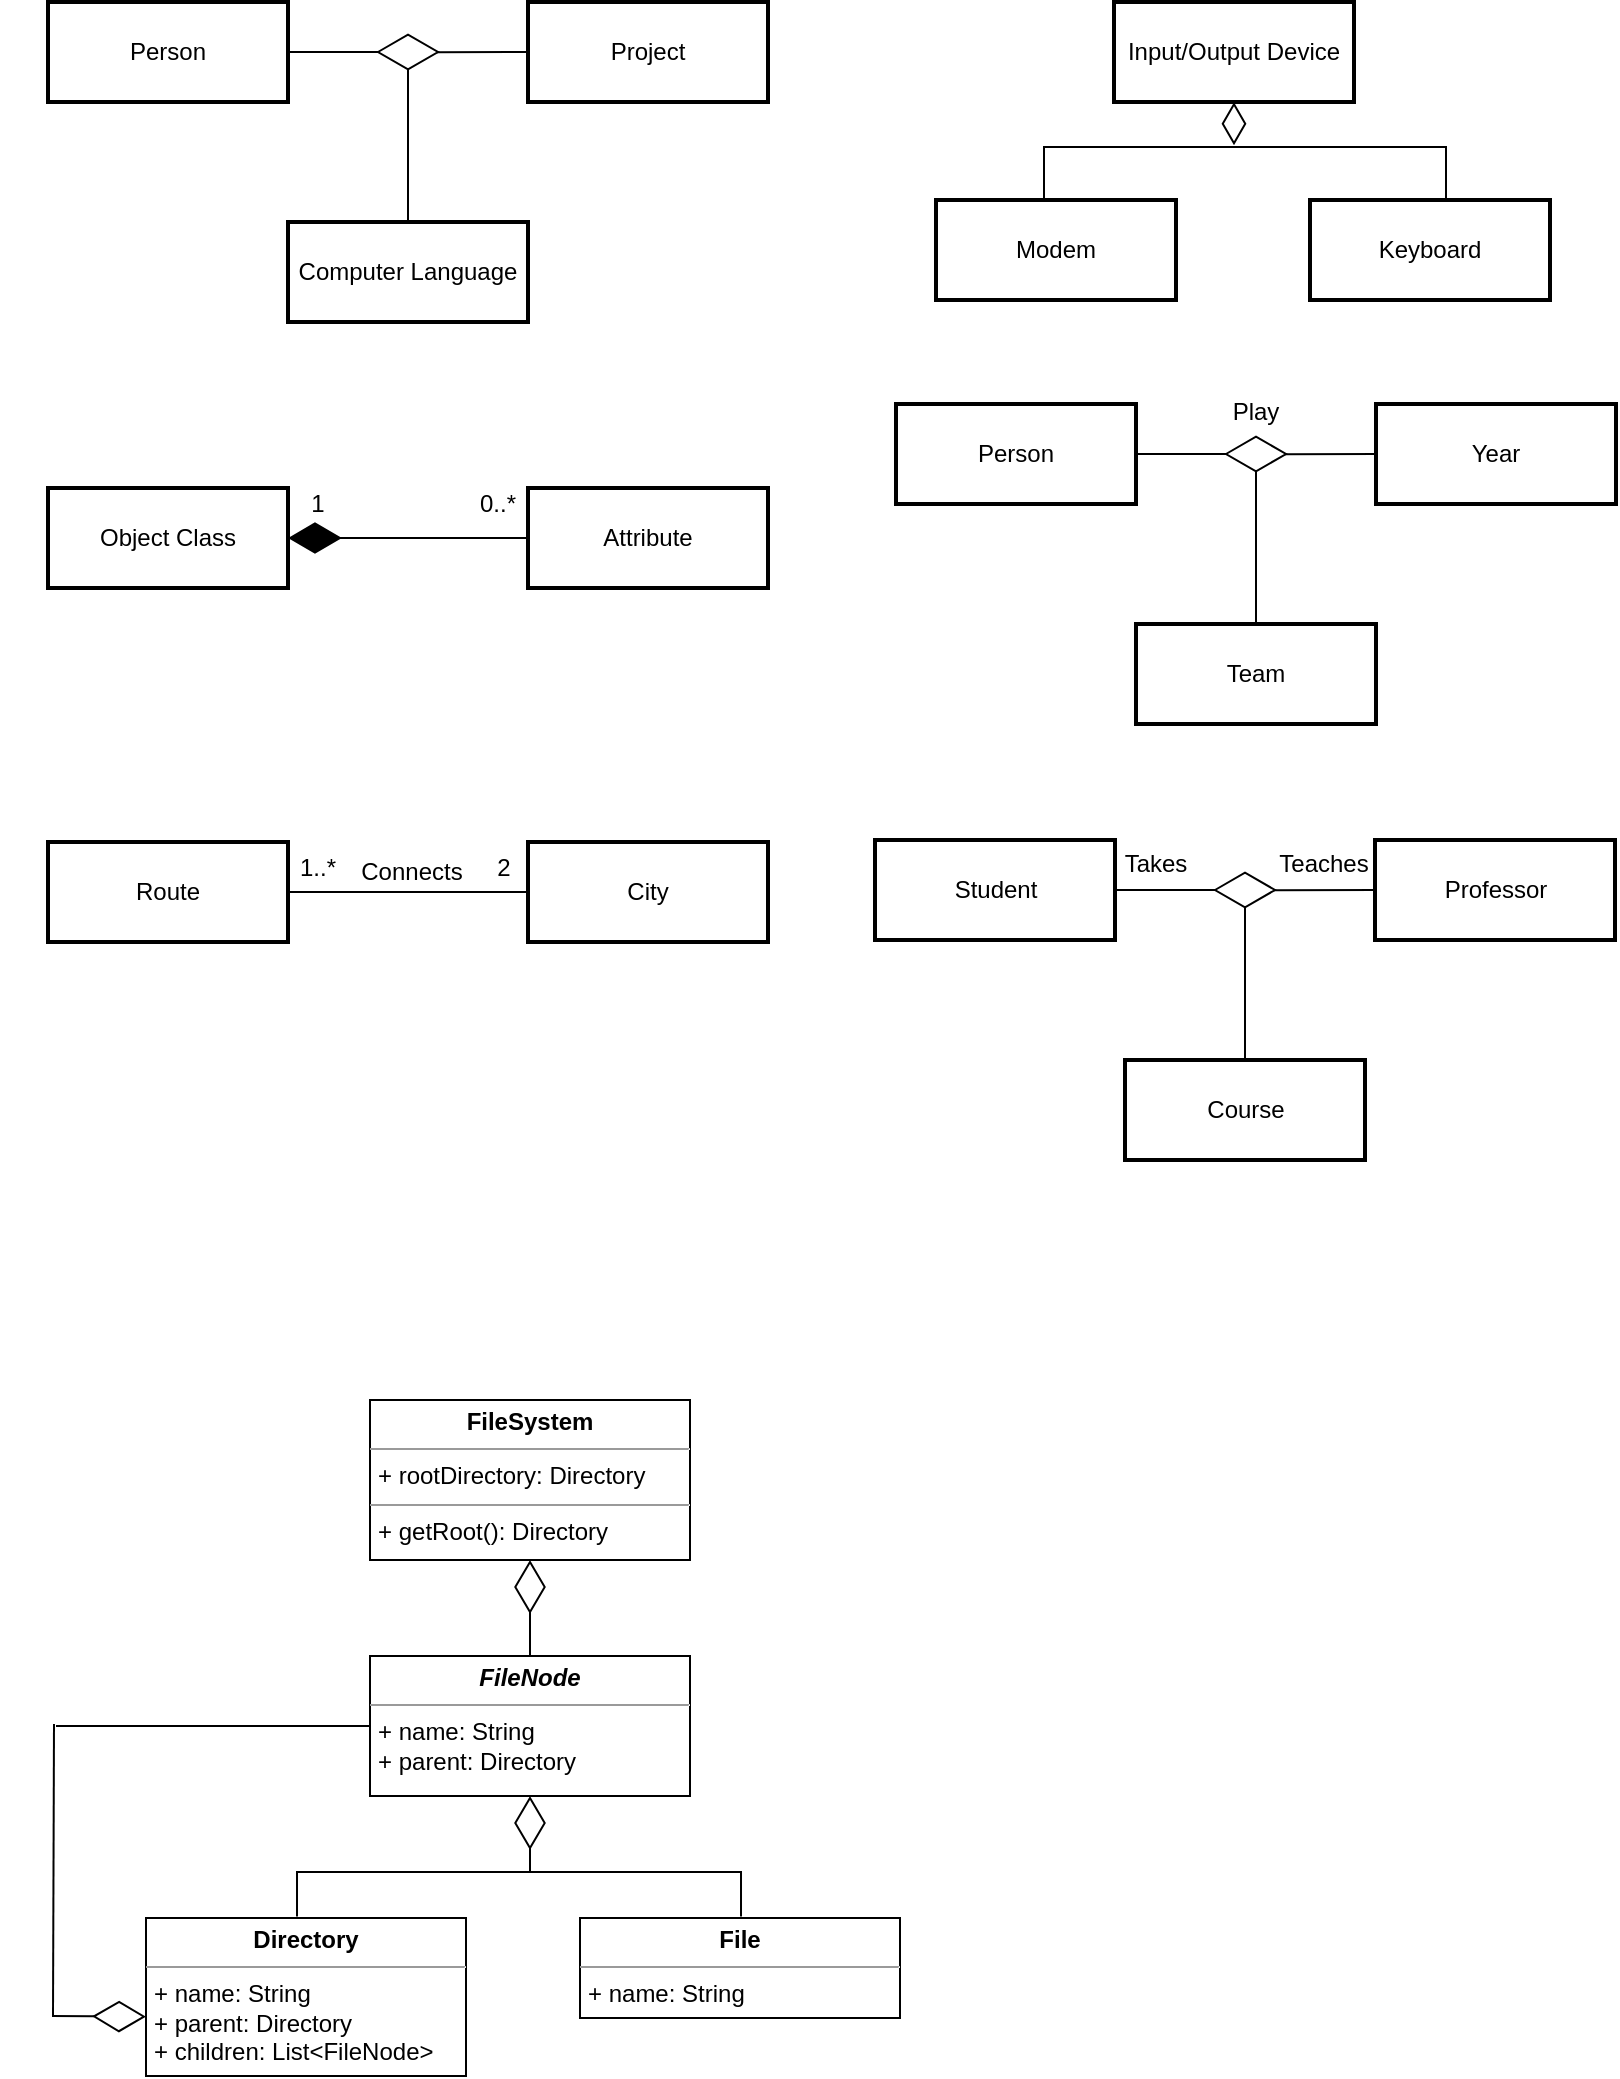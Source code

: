 <mxfile version="21.1.1" type="github">
  <diagram name="Page-1" id="EoTJbLXpDszvz9lnf5T_">
    <mxGraphModel dx="1900" dy="602" grid="0" gridSize="10" guides="1" tooltips="1" connect="1" arrows="1" fold="1" page="1" pageScale="1" pageWidth="850" pageHeight="1100" math="0" shadow="0">
      <root>
        <mxCell id="0" />
        <mxCell id="1" parent="0" />
        <mxCell id="SA4KDHgM7VU6tI5pNKnn-1" value="Person" style="rounded=0;whiteSpace=wrap;html=1;strokeWidth=2;" vertex="1" parent="1">
          <mxGeometry x="22" y="33" width="120" height="50" as="geometry" />
        </mxCell>
        <mxCell id="SA4KDHgM7VU6tI5pNKnn-2" value="Project" style="rounded=0;whiteSpace=wrap;html=1;strokeWidth=2;" vertex="1" parent="1">
          <mxGeometry x="262" y="33" width="120" height="50" as="geometry" />
        </mxCell>
        <mxCell id="SA4KDHgM7VU6tI5pNKnn-3" value="Computer Language" style="rounded=0;whiteSpace=wrap;html=1;strokeWidth=2;" vertex="1" parent="1">
          <mxGeometry x="142" y="143" width="120" height="50" as="geometry" />
        </mxCell>
        <mxCell id="SA4KDHgM7VU6tI5pNKnn-4" value="" style="html=1;whiteSpace=wrap;aspect=fixed;shape=isoRectangle;" vertex="1" parent="1">
          <mxGeometry x="187" y="49" width="30" height="18" as="geometry" />
        </mxCell>
        <mxCell id="SA4KDHgM7VU6tI5pNKnn-5" value="" style="endArrow=none;html=1;rounded=0;exitX=0.5;exitY=0;exitDx=0;exitDy=0;" edge="1" parent="1" source="SA4KDHgM7VU6tI5pNKnn-3">
          <mxGeometry width="50" height="50" relative="1" as="geometry">
            <mxPoint x="152" y="117" as="sourcePoint" />
            <mxPoint x="202" y="67" as="targetPoint" />
          </mxGeometry>
        </mxCell>
        <mxCell id="SA4KDHgM7VU6tI5pNKnn-6" value="" style="endArrow=none;html=1;rounded=0;exitX=1;exitY=0.5;exitDx=0;exitDy=0;entryX=0.033;entryY=0.5;entryDx=0;entryDy=0;entryPerimeter=0;" edge="1" parent="1" source="SA4KDHgM7VU6tI5pNKnn-1" target="SA4KDHgM7VU6tI5pNKnn-4">
          <mxGeometry width="50" height="50" relative="1" as="geometry">
            <mxPoint x="552" y="333" as="sourcePoint" />
            <mxPoint x="192" y="58" as="targetPoint" />
          </mxGeometry>
        </mxCell>
        <mxCell id="SA4KDHgM7VU6tI5pNKnn-8" value="" style="endArrow=none;html=1;rounded=0;entryX=0;entryY=0.5;entryDx=0;entryDy=0;startSize=6;exitX=0.976;exitY=0.508;exitDx=0;exitDy=0;exitPerimeter=0;" edge="1" parent="1" source="SA4KDHgM7VU6tI5pNKnn-4" target="SA4KDHgM7VU6tI5pNKnn-2">
          <mxGeometry width="50" height="50" relative="1" as="geometry">
            <mxPoint x="222" y="58" as="sourcePoint" />
            <mxPoint x="602" y="283" as="targetPoint" />
          </mxGeometry>
        </mxCell>
        <mxCell id="SA4KDHgM7VU6tI5pNKnn-9" value="Input/Output Device" style="rounded=0;whiteSpace=wrap;html=1;strokeWidth=2;" vertex="1" parent="1">
          <mxGeometry x="555" y="33" width="120" height="50" as="geometry" />
        </mxCell>
        <mxCell id="SA4KDHgM7VU6tI5pNKnn-10" value="Modem" style="rounded=0;whiteSpace=wrap;html=1;strokeWidth=2;" vertex="1" parent="1">
          <mxGeometry x="466" y="132" width="120" height="50" as="geometry" />
        </mxCell>
        <mxCell id="SA4KDHgM7VU6tI5pNKnn-11" value="Keyboard" style="rounded=0;whiteSpace=wrap;html=1;strokeWidth=2;" vertex="1" parent="1">
          <mxGeometry x="653" y="132" width="120" height="50" as="geometry" />
        </mxCell>
        <mxCell id="SA4KDHgM7VU6tI5pNKnn-14" value="" style="strokeWidth=1;html=1;shape=mxgraph.flowchart.annotation_1;align=left;pointerEvents=1;rotation=90;" vertex="1" parent="1">
          <mxGeometry x="607.75" y="17.75" width="25.5" height="201" as="geometry" />
        </mxCell>
        <mxCell id="SA4KDHgM7VU6tI5pNKnn-15" value="" style="html=1;whiteSpace=wrap;aspect=fixed;shape=isoRectangle;rotation=90;" vertex="1" parent="1">
          <mxGeometry x="605.25" y="88" width="19.5" height="11.7" as="geometry" />
        </mxCell>
        <mxCell id="SA4KDHgM7VU6tI5pNKnn-18" value="Object Class" style="rounded=0;whiteSpace=wrap;html=1;strokeWidth=2;" vertex="1" parent="1">
          <mxGeometry x="22" y="276" width="120" height="50" as="geometry" />
        </mxCell>
        <mxCell id="SA4KDHgM7VU6tI5pNKnn-19" value="Attribute" style="rounded=0;whiteSpace=wrap;html=1;strokeWidth=2;" vertex="1" parent="1">
          <mxGeometry x="262" y="276" width="120" height="50" as="geometry" />
        </mxCell>
        <mxCell id="SA4KDHgM7VU6tI5pNKnn-20" value="" style="endArrow=diamondThin;endFill=1;endSize=24;html=1;rounded=0;exitX=0;exitY=0.5;exitDx=0;exitDy=0;" edge="1" parent="1" source="SA4KDHgM7VU6tI5pNKnn-19" target="SA4KDHgM7VU6tI5pNKnn-18">
          <mxGeometry width="160" relative="1" as="geometry">
            <mxPoint x="260" y="303" as="sourcePoint" />
            <mxPoint x="547" y="314" as="targetPoint" />
          </mxGeometry>
        </mxCell>
        <mxCell id="SA4KDHgM7VU6tI5pNKnn-21" value="0..*" style="text;html=1;strokeColor=none;fillColor=none;align=center;verticalAlign=middle;whiteSpace=wrap;rounded=0;" vertex="1" parent="1">
          <mxGeometry x="217" y="269" width="60" height="30" as="geometry" />
        </mxCell>
        <mxCell id="SA4KDHgM7VU6tI5pNKnn-22" value="1" style="text;html=1;strokeColor=none;fillColor=none;align=center;verticalAlign=middle;whiteSpace=wrap;rounded=0;" vertex="1" parent="1">
          <mxGeometry x="127" y="269" width="60" height="30" as="geometry" />
        </mxCell>
        <mxCell id="SA4KDHgM7VU6tI5pNKnn-23" value="Person" style="rounded=0;whiteSpace=wrap;html=1;strokeWidth=2;" vertex="1" parent="1">
          <mxGeometry x="446" y="234" width="120" height="50" as="geometry" />
        </mxCell>
        <mxCell id="SA4KDHgM7VU6tI5pNKnn-24" value="Year" style="rounded=0;whiteSpace=wrap;html=1;strokeWidth=2;" vertex="1" parent="1">
          <mxGeometry x="686" y="234" width="120" height="50" as="geometry" />
        </mxCell>
        <mxCell id="SA4KDHgM7VU6tI5pNKnn-25" value="Team" style="rounded=0;whiteSpace=wrap;html=1;strokeWidth=2;" vertex="1" parent="1">
          <mxGeometry x="566" y="344" width="120" height="50" as="geometry" />
        </mxCell>
        <mxCell id="SA4KDHgM7VU6tI5pNKnn-26" value="" style="html=1;whiteSpace=wrap;aspect=fixed;shape=isoRectangle;" vertex="1" parent="1">
          <mxGeometry x="611" y="250" width="30" height="18" as="geometry" />
        </mxCell>
        <mxCell id="SA4KDHgM7VU6tI5pNKnn-27" value="" style="endArrow=none;html=1;rounded=0;exitX=0.5;exitY=0;exitDx=0;exitDy=0;" edge="1" parent="1" source="SA4KDHgM7VU6tI5pNKnn-25">
          <mxGeometry width="50" height="50" relative="1" as="geometry">
            <mxPoint x="576" y="318" as="sourcePoint" />
            <mxPoint x="626" y="268" as="targetPoint" />
          </mxGeometry>
        </mxCell>
        <mxCell id="SA4KDHgM7VU6tI5pNKnn-28" value="" style="endArrow=none;html=1;rounded=0;exitX=1;exitY=0.5;exitDx=0;exitDy=0;entryX=0.033;entryY=0.5;entryDx=0;entryDy=0;entryPerimeter=0;" edge="1" parent="1" source="SA4KDHgM7VU6tI5pNKnn-23" target="SA4KDHgM7VU6tI5pNKnn-26">
          <mxGeometry width="50" height="50" relative="1" as="geometry">
            <mxPoint x="976" y="534" as="sourcePoint" />
            <mxPoint x="616" y="259" as="targetPoint" />
          </mxGeometry>
        </mxCell>
        <mxCell id="SA4KDHgM7VU6tI5pNKnn-29" value="" style="endArrow=none;html=1;rounded=0;entryX=0;entryY=0.5;entryDx=0;entryDy=0;startSize=6;exitX=0.976;exitY=0.508;exitDx=0;exitDy=0;exitPerimeter=0;" edge="1" parent="1" source="SA4KDHgM7VU6tI5pNKnn-26" target="SA4KDHgM7VU6tI5pNKnn-24">
          <mxGeometry width="50" height="50" relative="1" as="geometry">
            <mxPoint x="646" y="259" as="sourcePoint" />
            <mxPoint x="1026" y="484" as="targetPoint" />
          </mxGeometry>
        </mxCell>
        <mxCell id="SA4KDHgM7VU6tI5pNKnn-30" value="Play" style="text;html=1;strokeColor=none;fillColor=none;align=center;verticalAlign=middle;whiteSpace=wrap;rounded=0;" vertex="1" parent="1">
          <mxGeometry x="596" y="223" width="60" height="30" as="geometry" />
        </mxCell>
        <mxCell id="SA4KDHgM7VU6tI5pNKnn-31" value="Route" style="rounded=0;whiteSpace=wrap;html=1;strokeWidth=2;" vertex="1" parent="1">
          <mxGeometry x="22" y="453" width="120" height="50" as="geometry" />
        </mxCell>
        <mxCell id="SA4KDHgM7VU6tI5pNKnn-32" value="" style="endArrow=none;html=1;rounded=0;entryX=0;entryY=0.5;entryDx=0;entryDy=0;startSize=6;exitX=1;exitY=0.5;exitDx=0;exitDy=0;" edge="1" parent="1" source="SA4KDHgM7VU6tI5pNKnn-31" target="SA4KDHgM7VU6tI5pNKnn-33">
          <mxGeometry width="50" height="50" relative="1" as="geometry">
            <mxPoint x="173" y="484" as="sourcePoint" />
            <mxPoint x="188" y="481" as="targetPoint" />
          </mxGeometry>
        </mxCell>
        <mxCell id="SA4KDHgM7VU6tI5pNKnn-33" value="City" style="rounded=0;whiteSpace=wrap;html=1;strokeWidth=2;" vertex="1" parent="1">
          <mxGeometry x="262" y="453" width="120" height="50" as="geometry" />
        </mxCell>
        <mxCell id="SA4KDHgM7VU6tI5pNKnn-34" value="Connects" style="text;html=1;strokeColor=none;fillColor=none;align=center;verticalAlign=middle;whiteSpace=wrap;rounded=0;" vertex="1" parent="1">
          <mxGeometry x="174" y="453" width="60" height="30" as="geometry" />
        </mxCell>
        <mxCell id="SA4KDHgM7VU6tI5pNKnn-35" value="2" style="text;html=1;strokeColor=none;fillColor=none;align=center;verticalAlign=middle;whiteSpace=wrap;rounded=0;" vertex="1" parent="1">
          <mxGeometry x="220" y="451" width="60" height="30" as="geometry" />
        </mxCell>
        <mxCell id="SA4KDHgM7VU6tI5pNKnn-36" value="1..*" style="text;html=1;strokeColor=none;fillColor=none;align=center;verticalAlign=middle;whiteSpace=wrap;rounded=0;" vertex="1" parent="1">
          <mxGeometry x="127" y="451" width="60" height="30" as="geometry" />
        </mxCell>
        <mxCell id="SA4KDHgM7VU6tI5pNKnn-38" value="Student" style="rounded=0;whiteSpace=wrap;html=1;strokeWidth=2;" vertex="1" parent="1">
          <mxGeometry x="435.5" y="452" width="120" height="50" as="geometry" />
        </mxCell>
        <mxCell id="SA4KDHgM7VU6tI5pNKnn-39" value="Professor" style="rounded=0;whiteSpace=wrap;html=1;strokeWidth=2;" vertex="1" parent="1">
          <mxGeometry x="685.5" y="452" width="120" height="50" as="geometry" />
        </mxCell>
        <mxCell id="SA4KDHgM7VU6tI5pNKnn-40" value="Course" style="rounded=0;whiteSpace=wrap;html=1;strokeWidth=2;" vertex="1" parent="1">
          <mxGeometry x="560.5" y="562" width="120" height="50" as="geometry" />
        </mxCell>
        <mxCell id="SA4KDHgM7VU6tI5pNKnn-41" value="" style="html=1;whiteSpace=wrap;aspect=fixed;shape=isoRectangle;" vertex="1" parent="1">
          <mxGeometry x="605.5" y="468" width="30" height="18" as="geometry" />
        </mxCell>
        <mxCell id="SA4KDHgM7VU6tI5pNKnn-42" value="" style="endArrow=none;html=1;rounded=0;exitX=0.5;exitY=0;exitDx=0;exitDy=0;" edge="1" parent="1" source="SA4KDHgM7VU6tI5pNKnn-40">
          <mxGeometry width="50" height="50" relative="1" as="geometry">
            <mxPoint x="570.5" y="536" as="sourcePoint" />
            <mxPoint x="620.5" y="486" as="targetPoint" />
          </mxGeometry>
        </mxCell>
        <mxCell id="SA4KDHgM7VU6tI5pNKnn-43" value="" style="endArrow=none;html=1;rounded=0;exitX=1;exitY=0.5;exitDx=0;exitDy=0;entryX=0.033;entryY=0.5;entryDx=0;entryDy=0;entryPerimeter=0;" edge="1" parent="1" source="SA4KDHgM7VU6tI5pNKnn-38" target="SA4KDHgM7VU6tI5pNKnn-41">
          <mxGeometry width="50" height="50" relative="1" as="geometry">
            <mxPoint x="970.5" y="752" as="sourcePoint" />
            <mxPoint x="610.5" y="477" as="targetPoint" />
          </mxGeometry>
        </mxCell>
        <mxCell id="SA4KDHgM7VU6tI5pNKnn-44" value="" style="endArrow=none;html=1;rounded=0;entryX=0;entryY=0.5;entryDx=0;entryDy=0;startSize=6;exitX=0.976;exitY=0.508;exitDx=0;exitDy=0;exitPerimeter=0;" edge="1" parent="1" source="SA4KDHgM7VU6tI5pNKnn-41" target="SA4KDHgM7VU6tI5pNKnn-39">
          <mxGeometry width="50" height="50" relative="1" as="geometry">
            <mxPoint x="640.5" y="477" as="sourcePoint" />
            <mxPoint x="1020.5" y="702" as="targetPoint" />
          </mxGeometry>
        </mxCell>
        <mxCell id="SA4KDHgM7VU6tI5pNKnn-45" value="Takes" style="text;html=1;strokeColor=none;fillColor=none;align=center;verticalAlign=middle;whiteSpace=wrap;rounded=0;" vertex="1" parent="1">
          <mxGeometry x="546" y="449" width="60" height="30" as="geometry" />
        </mxCell>
        <mxCell id="SA4KDHgM7VU6tI5pNKnn-46" value="Teaches" style="text;html=1;strokeColor=none;fillColor=none;align=center;verticalAlign=middle;whiteSpace=wrap;rounded=0;" vertex="1" parent="1">
          <mxGeometry x="630" y="449" width="60" height="30" as="geometry" />
        </mxCell>
        <mxCell id="SA4KDHgM7VU6tI5pNKnn-64" value="&lt;p style=&quot;margin:0px;margin-top:4px;text-align:center;&quot;&gt;&lt;b&gt;FileSystem&lt;/b&gt;&lt;/p&gt;&lt;hr size=&quot;1&quot;&gt;&lt;p style=&quot;margin:0px;margin-left:4px;&quot;&gt;+ rootDirectory: Directory&lt;/p&gt;&lt;hr size=&quot;1&quot;&gt;&lt;p style=&quot;margin:0px;margin-left:4px;&quot;&gt;+ getRoot(): Directory&lt;/p&gt;" style="verticalAlign=top;align=left;overflow=fill;fontSize=12;fontFamily=Helvetica;html=1;whiteSpace=wrap;" vertex="1" parent="1">
          <mxGeometry x="183" y="732" width="160" height="80" as="geometry" />
        </mxCell>
        <mxCell id="SA4KDHgM7VU6tI5pNKnn-65" value="" style="endArrow=diamondThin;endFill=0;endSize=24;html=1;rounded=0;entryX=0.5;entryY=1;entryDx=0;entryDy=0;" edge="1" parent="1" target="SA4KDHgM7VU6tI5pNKnn-64">
          <mxGeometry width="160" relative="1" as="geometry">
            <mxPoint x="263" y="860" as="sourcePoint" />
            <mxPoint x="565" y="823" as="targetPoint" />
          </mxGeometry>
        </mxCell>
        <mxCell id="SA4KDHgM7VU6tI5pNKnn-66" value="&lt;p style=&quot;margin:0px;margin-top:4px;text-align:center;&quot;&gt;&lt;b&gt;&lt;i&gt;FileNode&lt;/i&gt;&lt;/b&gt;&lt;/p&gt;&lt;hr size=&quot;1&quot;&gt;&lt;p style=&quot;margin:0px;margin-left:4px;&quot;&gt;+ name: String&lt;/p&gt;&lt;p style=&quot;margin:0px;margin-left:4px;&quot;&gt;+ parent: Directory&lt;/p&gt;" style="verticalAlign=top;align=left;overflow=fill;fontSize=12;fontFamily=Helvetica;html=1;whiteSpace=wrap;" vertex="1" parent="1">
          <mxGeometry x="183" y="860" width="160" height="70" as="geometry" />
        </mxCell>
        <mxCell id="SA4KDHgM7VU6tI5pNKnn-67" value="&lt;p style=&quot;margin:0px;margin-top:4px;text-align:center;&quot;&gt;&lt;b&gt;Directory&lt;/b&gt;&lt;/p&gt;&lt;hr size=&quot;1&quot;&gt;&lt;p style=&quot;margin:0px;margin-left:4px;&quot;&gt;+ name: String&lt;/p&gt;&lt;p style=&quot;margin:0px;margin-left:4px;&quot;&gt;+ parent: Directory&lt;/p&gt;&lt;p style=&quot;margin:0px;margin-left:4px;&quot;&gt;+ children: List&amp;lt;FileNode&amp;gt;&lt;/p&gt;" style="verticalAlign=top;align=left;overflow=fill;fontSize=12;fontFamily=Helvetica;html=1;whiteSpace=wrap;" vertex="1" parent="1">
          <mxGeometry x="71" y="991" width="160" height="79" as="geometry" />
        </mxCell>
        <mxCell id="SA4KDHgM7VU6tI5pNKnn-68" value="&lt;p style=&quot;margin:0px;margin-top:4px;text-align:center;&quot;&gt;&lt;b&gt;File&lt;/b&gt;&lt;/p&gt;&lt;hr size=&quot;1&quot;&gt;&lt;p style=&quot;margin:0px;margin-left:4px;&quot;&gt;+ name: String&lt;/p&gt;" style="verticalAlign=top;align=left;overflow=fill;fontSize=12;fontFamily=Helvetica;html=1;whiteSpace=wrap;" vertex="1" parent="1">
          <mxGeometry x="288" y="991" width="160" height="50" as="geometry" />
        </mxCell>
        <mxCell id="SA4KDHgM7VU6tI5pNKnn-69" value="" style="endArrow=diamondThin;endFill=0;endSize=24;html=1;rounded=0;entryX=0;entryY=0.625;entryDx=0;entryDy=0;entryPerimeter=0;" edge="1" parent="1" target="SA4KDHgM7VU6tI5pNKnn-67">
          <mxGeometry width="160" relative="1" as="geometry">
            <mxPoint x="24" y="1040" as="sourcePoint" />
            <mxPoint x="565" y="822" as="targetPoint" />
          </mxGeometry>
        </mxCell>
        <mxCell id="SA4KDHgM7VU6tI5pNKnn-70" value="" style="endArrow=none;html=1;rounded=0;exitX=0.5;exitY=0;exitDx=0;exitDy=0;" edge="1" parent="1">
          <mxGeometry width="50" height="50" relative="1" as="geometry">
            <mxPoint x="24.5" y="1040" as="sourcePoint" />
            <mxPoint x="25" y="894" as="targetPoint" />
          </mxGeometry>
        </mxCell>
        <mxCell id="SA4KDHgM7VU6tI5pNKnn-71" value="" style="endArrow=none;html=1;rounded=0;entryX=0;entryY=0.5;entryDx=0;entryDy=0;startSize=6;" edge="1" parent="1" target="SA4KDHgM7VU6tI5pNKnn-66">
          <mxGeometry width="50" height="50" relative="1" as="geometry">
            <mxPoint x="26" y="895" as="sourcePoint" />
            <mxPoint x="105" y="901" as="targetPoint" />
          </mxGeometry>
        </mxCell>
        <mxCell id="SA4KDHgM7VU6tI5pNKnn-72" value="" style="endArrow=diamondThin;endFill=0;endSize=24;html=1;rounded=0;entryX=0.5;entryY=1;entryDx=0;entryDy=0;" edge="1" parent="1" target="SA4KDHgM7VU6tI5pNKnn-66">
          <mxGeometry width="160" relative="1" as="geometry">
            <mxPoint x="263" y="968" as="sourcePoint" />
            <mxPoint x="547" y="964" as="targetPoint" />
          </mxGeometry>
        </mxCell>
        <mxCell id="SA4KDHgM7VU6tI5pNKnn-73" value="" style="strokeWidth=1;html=1;shape=mxgraph.flowchart.annotation_1;align=left;pointerEvents=1;rotation=90;" vertex="1" parent="1">
          <mxGeometry x="246.38" y="868.13" width="22.25" height="222" as="geometry" />
        </mxCell>
      </root>
    </mxGraphModel>
  </diagram>
</mxfile>
